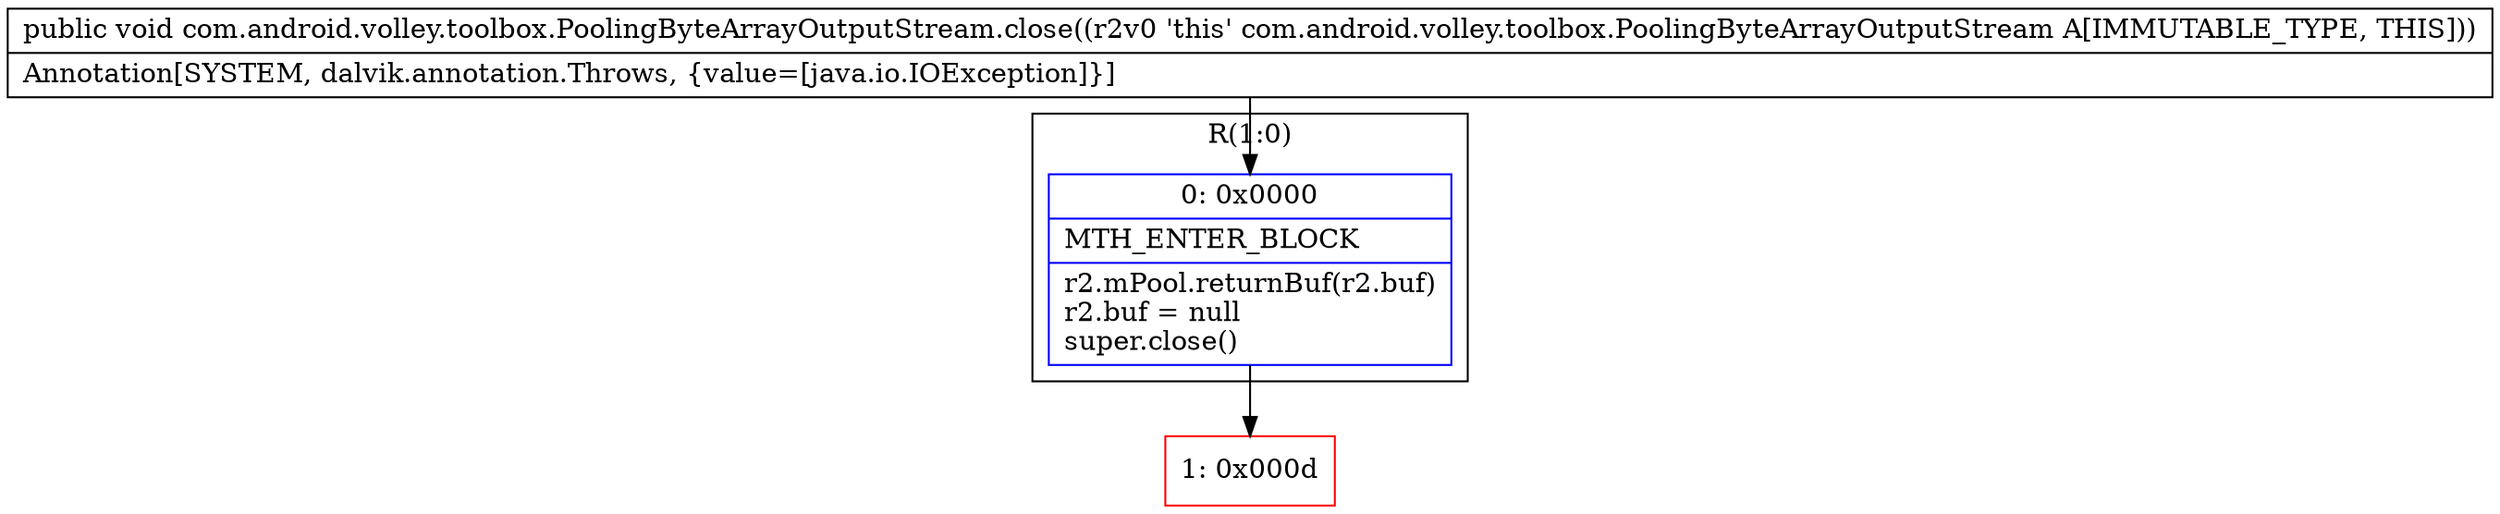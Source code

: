 digraph "CFG forcom.android.volley.toolbox.PoolingByteArrayOutputStream.close()V" {
subgraph cluster_Region_1537853694 {
label = "R(1:0)";
node [shape=record,color=blue];
Node_0 [shape=record,label="{0\:\ 0x0000|MTH_ENTER_BLOCK\l|r2.mPool.returnBuf(r2.buf)\lr2.buf = null\lsuper.close()\l}"];
}
Node_1 [shape=record,color=red,label="{1\:\ 0x000d}"];
MethodNode[shape=record,label="{public void com.android.volley.toolbox.PoolingByteArrayOutputStream.close((r2v0 'this' com.android.volley.toolbox.PoolingByteArrayOutputStream A[IMMUTABLE_TYPE, THIS]))  | Annotation[SYSTEM, dalvik.annotation.Throws, \{value=[java.io.IOException]\}]\l}"];
MethodNode -> Node_0;
Node_0 -> Node_1;
}

